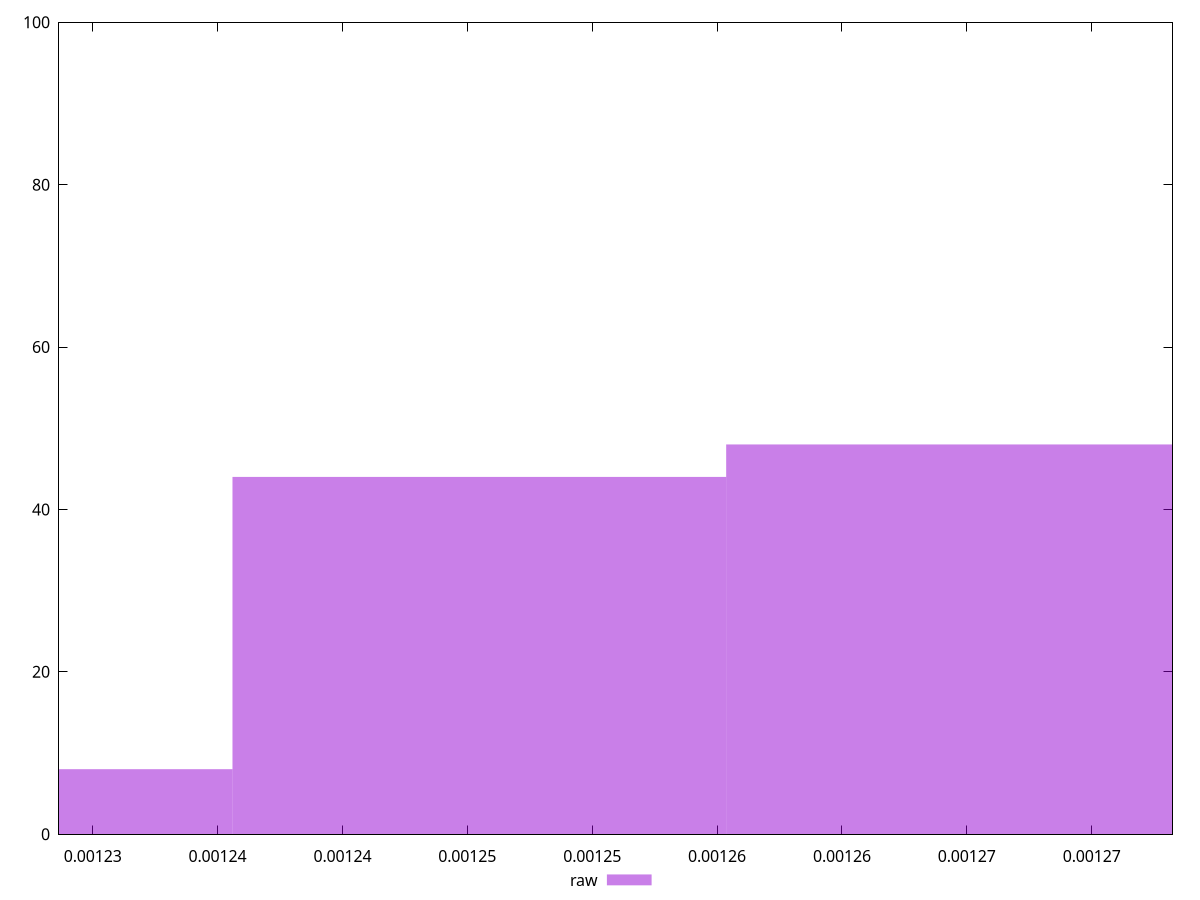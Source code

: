 reset

$raw <<EOF
0.0012652491734700601 48
0.0012454796551345905 44
0.0012257101367991207 8
EOF

set key outside below
set boxwidth 0.00001976951833546969
set xrange [0.0012286482402830978:0.0012732370679632622]
set yrange [0:100]
set trange [0:100]
set style fill transparent solid 0.5 noborder
set terminal svg size 640, 490 enhanced background rgb 'white'
set output "report_00008_2021-01-22T20:58:29.167/meta/score-difference/samples/pages+cached+noexternal+nofonts+nosvg+noimg+nocss+nojs/raw/histogram.svg"

plot $raw title "raw" with boxes

reset
